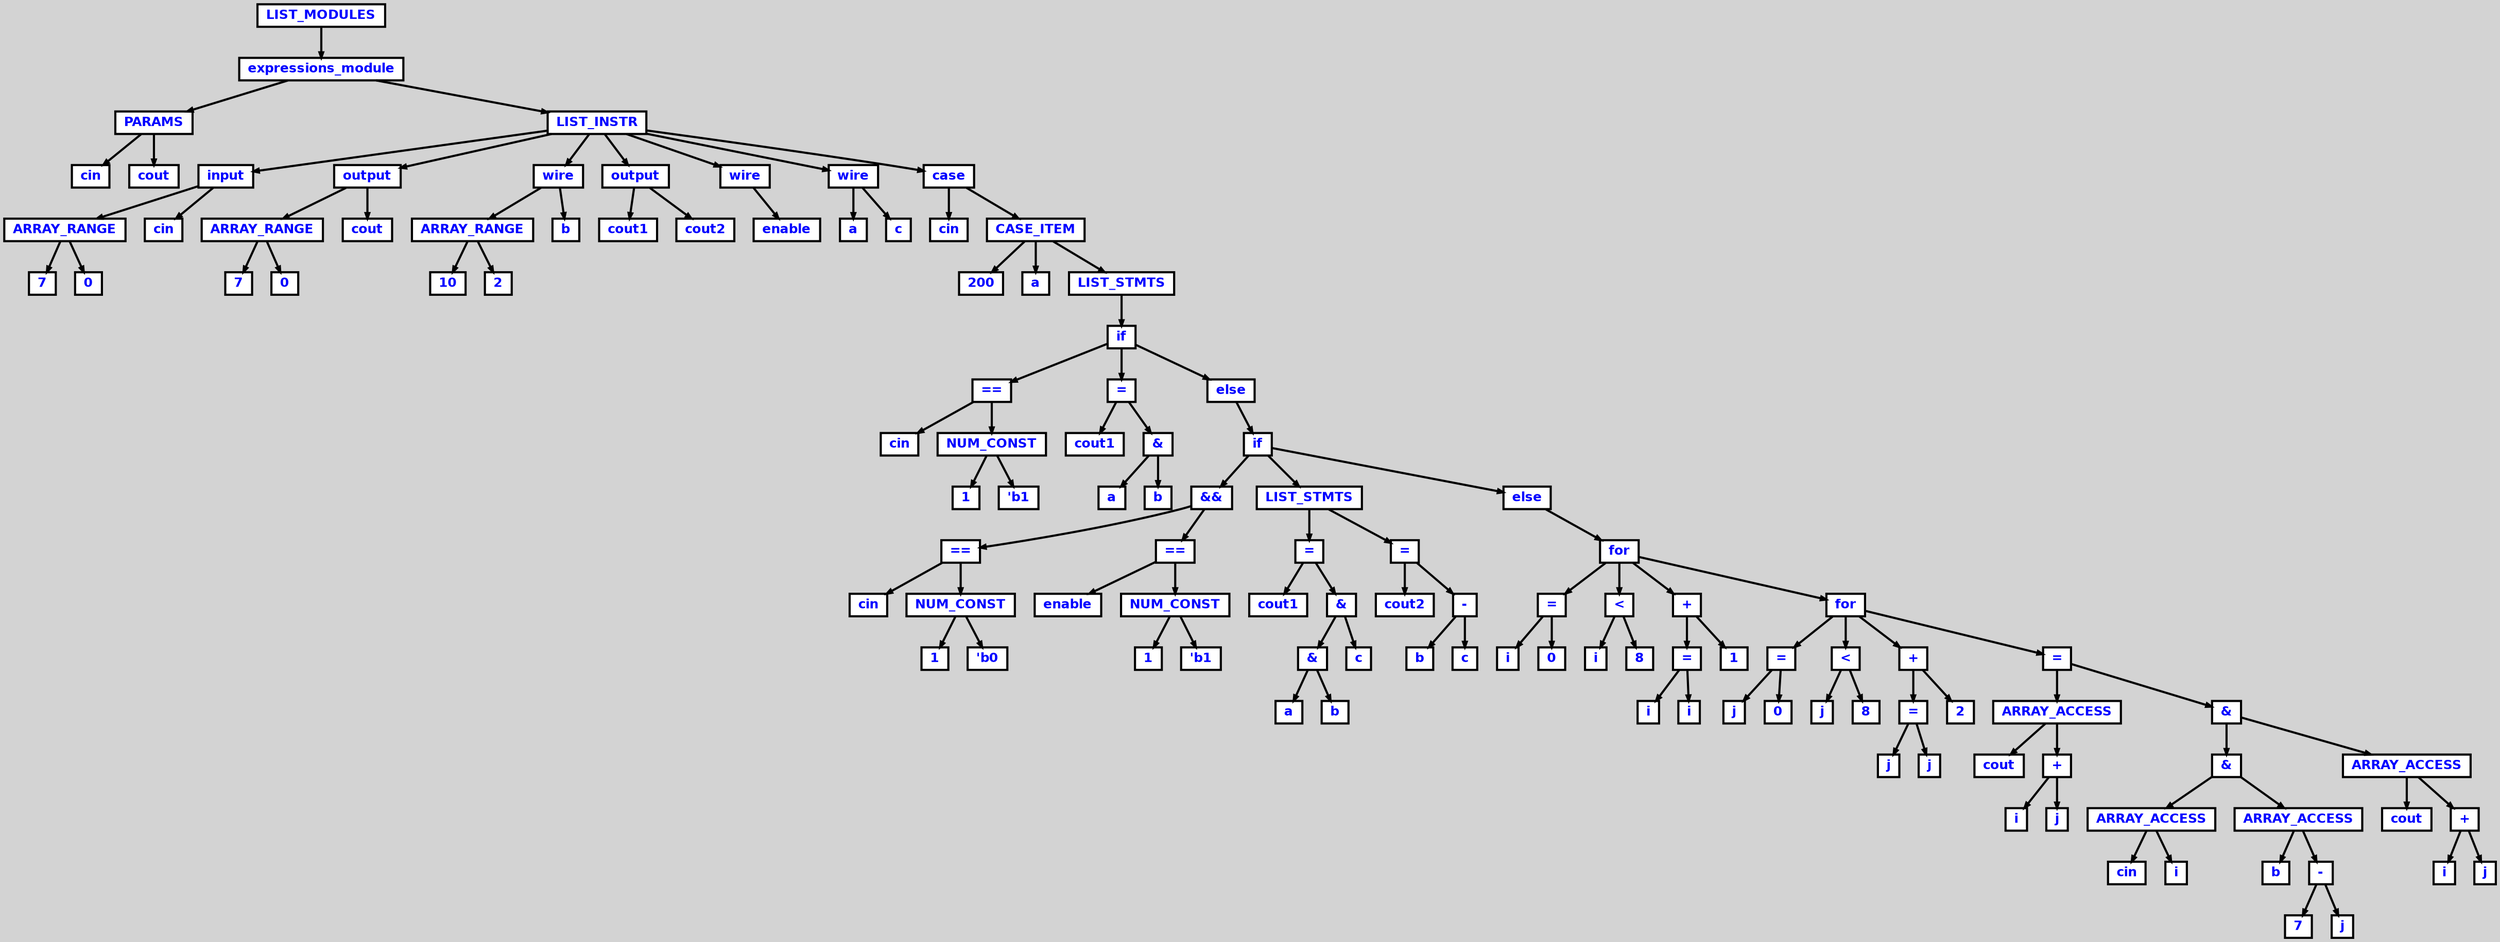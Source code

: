 digraph {

	ordering=out;
	ranksep=.4;
	bgcolor="lightgrey"; node [shape=box, fixedsize=false, fontsize=12, fontname="Helvetica-bold", fontcolor="blue"
		width=.25, height=.25, color="black", fillcolor="white", style="filled, solid, bold"];
	edge [arrowsize=.5, color="black", style="bold"]

  n0 [label="LIST_MODULES"];
  n1 [label="expressions_module"];
  n1 [label="expressions_module"];
  n2 [label="PARAMS"];
  n2 [label="PARAMS"];
  n3 [label="cin"];
  n4 [label="cout"];
  n5 [label="LIST_INSTR"];
  n5 [label="LIST_INSTR"];
  n6 [label="input"];
  n6 [label="input"];
  n7 [label="ARRAY_RANGE"];
  n7 [label="ARRAY_RANGE"];
  n8 [label="7"];
  n9 [label="0"];
  n10 [label="cin"];
  n11 [label="output"];
  n11 [label="output"];
  n12 [label="ARRAY_RANGE"];
  n12 [label="ARRAY_RANGE"];
  n13 [label="7"];
  n14 [label="0"];
  n15 [label="cout"];
  n16 [label="wire"];
  n16 [label="wire"];
  n17 [label="ARRAY_RANGE"];
  n17 [label="ARRAY_RANGE"];
  n18 [label="10"];
  n19 [label="2"];
  n20 [label="b"];
  n21 [label="output"];
  n21 [label="output"];
  n22 [label="cout1"];
  n23 [label="cout2"];
  n24 [label="wire"];
  n24 [label="wire"];
  n25 [label="enable"];
  n26 [label="wire"];
  n26 [label="wire"];
  n27 [label="a"];
  n28 [label="c"];
  n29 [label="case"];
  n29 [label="case"];
  n30 [label="cin"];
  n31 [label="CASE_ITEM"];
  n31 [label="CASE_ITEM"];
  n32 [label="200"];
  n33 [label="a"];
  n34 [label="LIST_STMTS"];
  n34 [label="LIST_STMTS"];
  n35 [label="if"];
  n35 [label="if"];
  n36 [label="=="];
  n36 [label="=="];
  n37 [label="cin"];
  n38 [label="NUM_CONST"];
  n38 [label="NUM_CONST"];
  n39 [label="1"];
  n40 [label="'b1"];
  n41 [label="="];
  n41 [label="="];
  n42 [label="cout1"];
  n43 [label="&"];
  n43 [label="&"];
  n44 [label="a"];
  n45 [label="b"];
  n46 [label="else"];
  n46 [label="else"];
  n47 [label="if"];
  n47 [label="if"];
  n48 [label="&&"];
  n48 [label="&&"];
  n49 [label="=="];
  n49 [label="=="];
  n50 [label="cin"];
  n51 [label="NUM_CONST"];
  n51 [label="NUM_CONST"];
  n52 [label="1"];
  n53 [label="'b0"];
  n54 [label="=="];
  n54 [label="=="];
  n55 [label="enable"];
  n56 [label="NUM_CONST"];
  n56 [label="NUM_CONST"];
  n57 [label="1"];
  n58 [label="'b1"];
  n59 [label="LIST_STMTS"];
  n59 [label="LIST_STMTS"];
  n60 [label="="];
  n60 [label="="];
  n61 [label="cout1"];
  n62 [label="&"];
  n62 [label="&"];
  n63 [label="&"];
  n63 [label="&"];
  n64 [label="a"];
  n65 [label="b"];
  n66 [label="c"];
  n67 [label="="];
  n67 [label="="];
  n68 [label="cout2"];
  n69 [label="-"];
  n69 [label="-"];
  n70 [label="b"];
  n71 [label="c"];
  n72 [label="else"];
  n72 [label="else"];
  n73 [label="for"];
  n73 [label="for"];
  n74 [label="="];
  n74 [label="="];
  n75 [label="i"];
  n76 [label="0"];
  n77 [label="<"];
  n77 [label="<"];
  n78 [label="i"];
  n79 [label="8"];
  n80 [label="+"];
  n80 [label="+"];
  n81 [label="="];
  n81 [label="="];
  n82 [label="i"];
  n83 [label="i"];
  n84 [label="1"];
  n85 [label="for"];
  n85 [label="for"];
  n86 [label="="];
  n86 [label="="];
  n87 [label="j"];
  n88 [label="0"];
  n89 [label="<"];
  n89 [label="<"];
  n90 [label="j"];
  n91 [label="8"];
  n92 [label="+"];
  n92 [label="+"];
  n93 [label="="];
  n93 [label="="];
  n94 [label="j"];
  n95 [label="j"];
  n96 [label="2"];
  n97 [label="="];
  n97 [label="="];
  n98 [label="ARRAY_ACCESS"];
  n98 [label="ARRAY_ACCESS"];
  n99 [label="cout"];
  n100 [label="+"];
  n100 [label="+"];
  n101 [label="i"];
  n102 [label="j"];
  n103 [label="&"];
  n103 [label="&"];
  n104 [label="&"];
  n104 [label="&"];
  n105 [label="ARRAY_ACCESS"];
  n105 [label="ARRAY_ACCESS"];
  n106 [label="cin"];
  n107 [label="i"];
  n108 [label="ARRAY_ACCESS"];
  n108 [label="ARRAY_ACCESS"];
  n109 [label="b"];
  n110 [label="-"];
  n110 [label="-"];
  n111 [label="7"];
  n112 [label="j"];
  n113 [label="ARRAY_ACCESS"];
  n113 [label="ARRAY_ACCESS"];
  n114 [label="cout"];
  n115 [label="+"];
  n115 [label="+"];
  n116 [label="i"];
  n117 [label="j"];

  n0 -> n1 // "LIST_MODULES" -> "expressions_module"
  n1 -> n2 // "expressions_module" -> "PARAMS"
  n2 -> n3 // "PARAMS" -> "cin"
  n2 -> n4 // "PARAMS" -> "cout"
  n1 -> n5 // "expressions_module" -> "LIST_INSTR"
  n5 -> n6 // "LIST_INSTR" -> "input"
  n6 -> n7 // "input" -> "ARRAY_RANGE"
  n7 -> n8 // "ARRAY_RANGE" -> "7"
  n7 -> n9 // "ARRAY_RANGE" -> "0"
  n6 -> n10 // "input" -> "cin"
  n5 -> n11 // "LIST_INSTR" -> "output"
  n11 -> n12 // "output" -> "ARRAY_RANGE"
  n12 -> n13 // "ARRAY_RANGE" -> "7"
  n12 -> n14 // "ARRAY_RANGE" -> "0"
  n11 -> n15 // "output" -> "cout"
  n5 -> n16 // "LIST_INSTR" -> "wire"
  n16 -> n17 // "wire" -> "ARRAY_RANGE"
  n17 -> n18 // "ARRAY_RANGE" -> "10"
  n17 -> n19 // "ARRAY_RANGE" -> "2"
  n16 -> n20 // "wire" -> "b"
  n5 -> n21 // "LIST_INSTR" -> "output"
  n21 -> n22 // "output" -> "cout1"
  n21 -> n23 // "output" -> "cout2"
  n5 -> n24 // "LIST_INSTR" -> "wire"
  n24 -> n25 // "wire" -> "enable"
  n5 -> n26 // "LIST_INSTR" -> "wire"
  n26 -> n27 // "wire" -> "a"
  n26 -> n28 // "wire" -> "c"
  n5 -> n29 // "LIST_INSTR" -> "case"
  n29 -> n30 // "case" -> "cin"
  n29 -> n31 // "case" -> "CASE_ITEM"
  n31 -> n32 // "CASE_ITEM" -> "200"
  n31 -> n33 // "CASE_ITEM" -> "a"
  n31 -> n34 // "CASE_ITEM" -> "LIST_STMTS"
  n34 -> n35 // "LIST_STMTS" -> "if"
  n35 -> n36 // "if" -> "=="
  n36 -> n37 // "==" -> "cin"
  n36 -> n38 // "==" -> "NUM_CONST"
  n38 -> n39 // "NUM_CONST" -> "1"
  n38 -> n40 // "NUM_CONST" -> "'b1"
  n35 -> n41 // "if" -> "="
  n41 -> n42 // "=" -> "cout1"
  n41 -> n43 // "=" -> "&"
  n43 -> n44 // "&" -> "a"
  n43 -> n45 // "&" -> "b"
  n35 -> n46 // "if" -> "else"
  n46 -> n47 // "else" -> "if"
  n47 -> n48 // "if" -> "&&"
  n48 -> n49 // "&&" -> "=="
  n49 -> n50 // "==" -> "cin"
  n49 -> n51 // "==" -> "NUM_CONST"
  n51 -> n52 // "NUM_CONST" -> "1"
  n51 -> n53 // "NUM_CONST" -> "'b0"
  n48 -> n54 // "&&" -> "=="
  n54 -> n55 // "==" -> "enable"
  n54 -> n56 // "==" -> "NUM_CONST"
  n56 -> n57 // "NUM_CONST" -> "1"
  n56 -> n58 // "NUM_CONST" -> "'b1"
  n47 -> n59 // "if" -> "LIST_STMTS"
  n59 -> n60 // "LIST_STMTS" -> "="
  n60 -> n61 // "=" -> "cout1"
  n60 -> n62 // "=" -> "&"
  n62 -> n63 // "&" -> "&"
  n63 -> n64 // "&" -> "a"
  n63 -> n65 // "&" -> "b"
  n62 -> n66 // "&" -> "c"
  n59 -> n67 // "LIST_STMTS" -> "="
  n67 -> n68 // "=" -> "cout2"
  n67 -> n69 // "=" -> "-"
  n69 -> n70 // "-" -> "b"
  n69 -> n71 // "-" -> "c"
  n47 -> n72 // "if" -> "else"
  n72 -> n73 // "else" -> "for"
  n73 -> n74 // "for" -> "="
  n74 -> n75 // "=" -> "i"
  n74 -> n76 // "=" -> "0"
  n73 -> n77 // "for" -> "<"
  n77 -> n78 // "<" -> "i"
  n77 -> n79 // "<" -> "8"
  n73 -> n80 // "for" -> "+"
  n80 -> n81 // "+" -> "="
  n81 -> n82 // "=" -> "i"
  n81 -> n83 // "=" -> "i"
  n80 -> n84 // "+" -> "1"
  n73 -> n85 // "for" -> "for"
  n85 -> n86 // "for" -> "="
  n86 -> n87 // "=" -> "j"
  n86 -> n88 // "=" -> "0"
  n85 -> n89 // "for" -> "<"
  n89 -> n90 // "<" -> "j"
  n89 -> n91 // "<" -> "8"
  n85 -> n92 // "for" -> "+"
  n92 -> n93 // "+" -> "="
  n93 -> n94 // "=" -> "j"
  n93 -> n95 // "=" -> "j"
  n92 -> n96 // "+" -> "2"
  n85 -> n97 // "for" -> "="
  n97 -> n98 // "=" -> "ARRAY_ACCESS"
  n98 -> n99 // "ARRAY_ACCESS" -> "cout"
  n98 -> n100 // "ARRAY_ACCESS" -> "+"
  n100 -> n101 // "+" -> "i"
  n100 -> n102 // "+" -> "j"
  n97 -> n103 // "=" -> "&"
  n103 -> n104 // "&" -> "&"
  n104 -> n105 // "&" -> "ARRAY_ACCESS"
  n105 -> n106 // "ARRAY_ACCESS" -> "cin"
  n105 -> n107 // "ARRAY_ACCESS" -> "i"
  n104 -> n108 // "&" -> "ARRAY_ACCESS"
  n108 -> n109 // "ARRAY_ACCESS" -> "b"
  n108 -> n110 // "ARRAY_ACCESS" -> "-"
  n110 -> n111 // "-" -> "7"
  n110 -> n112 // "-" -> "j"
  n103 -> n113 // "&" -> "ARRAY_ACCESS"
  n113 -> n114 // "ARRAY_ACCESS" -> "cout"
  n113 -> n115 // "ARRAY_ACCESS" -> "+"
  n115 -> n116 // "+" -> "i"
  n115 -> n117 // "+" -> "j"

}
